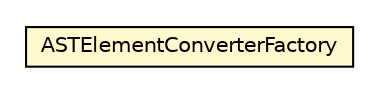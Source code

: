 #!/usr/local/bin/dot
#
# Class diagram 
# Generated by UMLGraph version 5.1 (http://www.umlgraph.org/)
#

digraph G {
	edge [fontname="Helvetica",fontsize=10,labelfontname="Helvetica",labelfontsize=10];
	node [fontname="Helvetica",fontsize=10,shape=plaintext];
	nodesep=0.25;
	ranksep=0.5;
	// org.androidtransfuse.analysis.adapter.ASTElementConverterFactory
	c39411 [label=<<table title="org.androidtransfuse.analysis.adapter.ASTElementConverterFactory" border="0" cellborder="1" cellspacing="0" cellpadding="2" port="p" bgcolor="lemonChiffon" href="./ASTElementConverterFactory.html">
		<tr><td><table border="0" cellspacing="0" cellpadding="1">
<tr><td align="center" balign="center"> ASTElementConverterFactory </td></tr>
		</table></td></tr>
		</table>>, fontname="Helvetica", fontcolor="black", fontsize=10.0];
}

